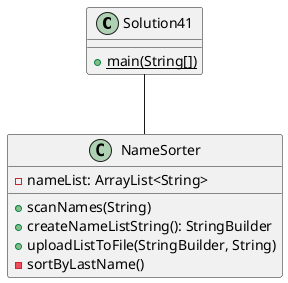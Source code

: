 @startuml

class Solution41 {
    'methods
    +main(String[]) {static}
}

class NameSorter {
    'attributes
    -nameList: ArrayList<String>
    'methods
    +scanNames(String)
    +createNameListString(): StringBuilder
    +uploadListToFile(StringBuilder, String)
    -sortByLastName()
}

Solution41 -- NameSorter
@enduml
